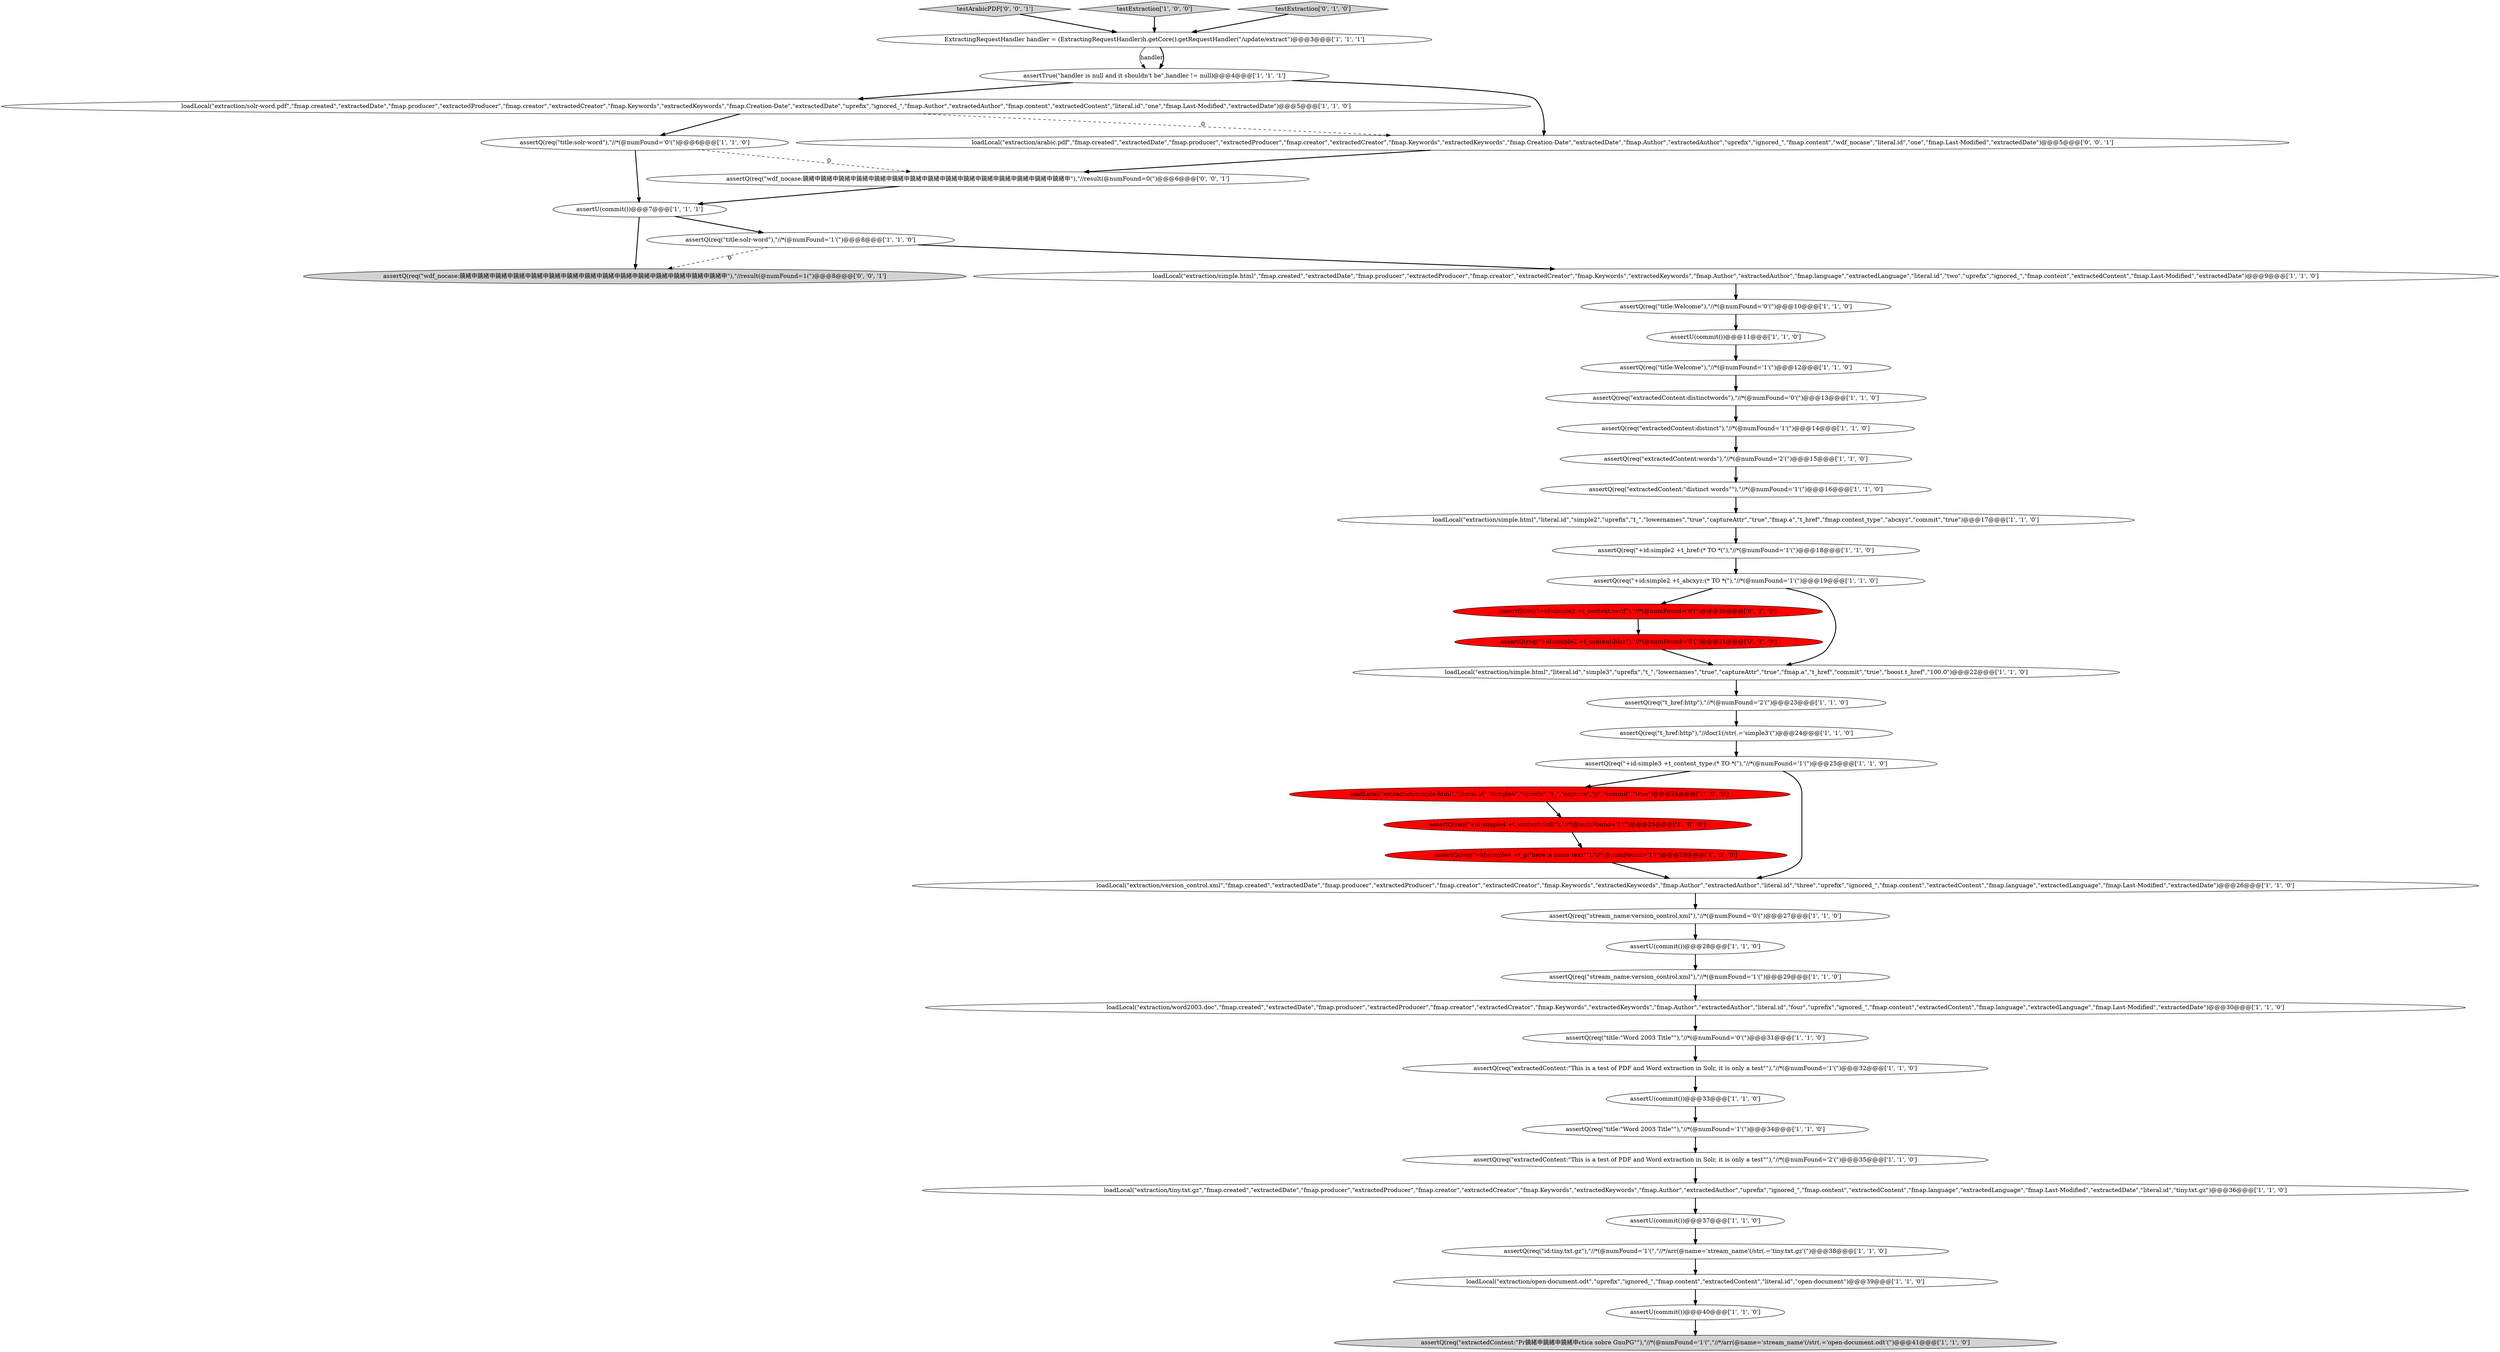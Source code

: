 digraph {
46 [style = filled, label = "assertQ(req(\"wdf_nocase:鐃緒申鐃緒申鐃緒申鐃緒申鐃緒申鐃緒申鐃緒申鐃緒申鐃緒申鐃緒申鐃緒申鐃緒申鐃緒申鐃緒申鐃緒申\"),\"//result(@numFound=0(\")@@@6@@@['0', '0', '1']", fillcolor = white, shape = ellipse image = "AAA0AAABBB3BBB"];
18 [style = filled, label = "loadLocal(\"extraction/tiny.txt.gz\",\"fmap.created\",\"extractedDate\",\"fmap.producer\",\"extractedProducer\",\"fmap.creator\",\"extractedCreator\",\"fmap.Keywords\",\"extractedKeywords\",\"fmap.Author\",\"extractedAuthor\",\"uprefix\",\"ignored_\",\"fmap.content\",\"extractedContent\",\"fmap.language\",\"extractedLanguage\",\"fmap.Last-Modified\",\"extractedDate\",\"literal.id\",\"tiny.txt.gz\")@@@36@@@['1', '1', '0']", fillcolor = white, shape = ellipse image = "AAA0AAABBB1BBB"];
11 [style = filled, label = "assertQ(req(\"extractedContent:\"Pr鐃緒申鐃緒申鐃緒申ctica sobre GnuPG\"\"),\"//*(@numFound='1'(\",\"//*/arr(@name='stream_name'(/str(.='open-document.odt'(\")@@@41@@@['1', '1', '0']", fillcolor = lightgray, shape = ellipse image = "AAA0AAABBB1BBB"];
17 [style = filled, label = "assertQ(req(\"stream_name:version_control.xml\"),\"//*(@numFound='1'(\")@@@29@@@['1', '1', '0']", fillcolor = white, shape = ellipse image = "AAA0AAABBB1BBB"];
36 [style = filled, label = "assertU(commit())@@@11@@@['1', '1', '0']", fillcolor = white, shape = ellipse image = "AAA0AAABBB1BBB"];
26 [style = filled, label = "assertQ(req(\"t_href:http\"),\"//doc(1(/str(.='simple3'(\")@@@24@@@['1', '1', '0']", fillcolor = white, shape = ellipse image = "AAA0AAABBB1BBB"];
34 [style = filled, label = "assertQ(req(\"id:tiny.txt.gz\"),\"//*(@numFound='1'(\",\"//*/arr(@name='stream_name'(/str(.='tiny.txt.gz'(\")@@@38@@@['1', '1', '0']", fillcolor = white, shape = ellipse image = "AAA0AAABBB1BBB"];
32 [style = filled, label = "ExtractingRequestHandler handler = (ExtractingRequestHandler)h.getCore().getRequestHandler(\"/update/extract\")@@@3@@@['1', '1', '1']", fillcolor = white, shape = ellipse image = "AAA0AAABBB1BBB"];
35 [style = filled, label = "assertQ(req(\"t_href:http\"),\"//*(@numFound='2'(\")@@@23@@@['1', '1', '0']", fillcolor = white, shape = ellipse image = "AAA0AAABBB1BBB"];
5 [style = filled, label = "assertQ(req(\"extractedContent:distinct\"),\"//*(@numFound='1'(\")@@@14@@@['1', '1', '0']", fillcolor = white, shape = ellipse image = "AAA0AAABBB1BBB"];
39 [style = filled, label = "assertTrue(\"handler is null and it shouldn't be\",handler != null)@@@4@@@['1', '1', '1']", fillcolor = white, shape = ellipse image = "AAA0AAABBB1BBB"];
23 [style = filled, label = "assertQ(req(\"title:Welcome\"),\"//*(@numFound='0'(\")@@@10@@@['1', '1', '0']", fillcolor = white, shape = ellipse image = "AAA0AAABBB1BBB"];
4 [style = filled, label = "assertQ(req(\"title:solr-word\"),\"//*(@numFound='0'(\")@@@6@@@['1', '1', '0']", fillcolor = white, shape = ellipse image = "AAA0AAABBB1BBB"];
16 [style = filled, label = "loadLocal(\"extraction/simple.html\",\"literal.id\",\"simple4\",\"uprefix\",\"t_\",\"capture\",\"p\",\"commit\",\"true\")@@@24@@@['1', '0', '0']", fillcolor = red, shape = ellipse image = "AAA1AAABBB1BBB"];
13 [style = filled, label = "assertU(commit())@@@28@@@['1', '1', '0']", fillcolor = white, shape = ellipse image = "AAA0AAABBB1BBB"];
8 [style = filled, label = "loadLocal(\"extraction/version_control.xml\",\"fmap.created\",\"extractedDate\",\"fmap.producer\",\"extractedProducer\",\"fmap.creator\",\"extractedCreator\",\"fmap.Keywords\",\"extractedKeywords\",\"fmap.Author\",\"extractedAuthor\",\"literal.id\",\"three\",\"uprefix\",\"ignored_\",\"fmap.content\",\"extractedContent\",\"fmap.language\",\"extractedLanguage\",\"fmap.Last-Modified\",\"extractedDate\")@@@26@@@['1', '1', '0']", fillcolor = white, shape = ellipse image = "AAA0AAABBB1BBB"];
37 [style = filled, label = "assertQ(req(\"+id:simple2 +t_href:(* TO *(\"),\"//*(@numFound='1'(\")@@@18@@@['1', '1', '0']", fillcolor = white, shape = ellipse image = "AAA0AAABBB1BBB"];
31 [style = filled, label = "assertQ(req(\"title:\"Word 2003 Title\"\"),\"//*(@numFound='1'(\")@@@34@@@['1', '1', '0']", fillcolor = white, shape = ellipse image = "AAA0AAABBB1BBB"];
22 [style = filled, label = "assertQ(req(\"extractedContent:\"This is a test of PDF and Word extraction in Solr, it is only a test\"\"),\"//*(@numFound='2'(\")@@@35@@@['1', '1', '0']", fillcolor = white, shape = ellipse image = "AAA0AAABBB1BBB"];
29 [style = filled, label = "assertU(commit())@@@33@@@['1', '1', '0']", fillcolor = white, shape = ellipse image = "AAA0AAABBB1BBB"];
6 [style = filled, label = "loadLocal(\"extraction/solr-word.pdf\",\"fmap.created\",\"extractedDate\",\"fmap.producer\",\"extractedProducer\",\"fmap.creator\",\"extractedCreator\",\"fmap.Keywords\",\"extractedKeywords\",\"fmap.Creation-Date\",\"extractedDate\",\"uprefix\",\"ignored_\",\"fmap.Author\",\"extractedAuthor\",\"fmap.content\",\"extractedContent\",\"literal.id\",\"one\",\"fmap.Last-Modified\",\"extractedDate\")@@@5@@@['1', '1', '0']", fillcolor = white, shape = ellipse image = "AAA0AAABBB1BBB"];
30 [style = filled, label = "assertQ(req(\"title:Welcome\"),\"//*(@numFound='1'(\")@@@12@@@['1', '1', '0']", fillcolor = white, shape = ellipse image = "AAA0AAABBB1BBB"];
45 [style = filled, label = "loadLocal(\"extraction/arabic.pdf\",\"fmap.created\",\"extractedDate\",\"fmap.producer\",\"extractedProducer\",\"fmap.creator\",\"extractedCreator\",\"fmap.Keywords\",\"extractedKeywords\",\"fmap.Creation-Date\",\"extractedDate\",\"fmap.Author\",\"extractedAuthor\",\"uprefix\",\"ignored_\",\"fmap.content\",\"wdf_nocase\",\"literal.id\",\"one\",\"fmap.Last-Modified\",\"extractedDate\")@@@5@@@['0', '0', '1']", fillcolor = white, shape = ellipse image = "AAA0AAABBB3BBB"];
24 [style = filled, label = "assertU(commit())@@@40@@@['1', '1', '0']", fillcolor = white, shape = ellipse image = "AAA0AAABBB1BBB"];
33 [style = filled, label = "loadLocal(\"extraction/word2003.doc\",\"fmap.created\",\"extractedDate\",\"fmap.producer\",\"extractedProducer\",\"fmap.creator\",\"extractedCreator\",\"fmap.Keywords\",\"extractedKeywords\",\"fmap.Author\",\"extractedAuthor\",\"literal.id\",\"four\",\"uprefix\",\"ignored_\",\"fmap.content\",\"extractedContent\",\"fmap.language\",\"extractedLanguage\",\"fmap.Last-Modified\",\"extractedDate\")@@@30@@@['1', '1', '0']", fillcolor = white, shape = ellipse image = "AAA0AAABBB1BBB"];
1 [style = filled, label = "loadLocal(\"extraction/simple.html\",\"fmap.created\",\"extractedDate\",\"fmap.producer\",\"extractedProducer\",\"fmap.creator\",\"extractedCreator\",\"fmap.Keywords\",\"extractedKeywords\",\"fmap.Author\",\"extractedAuthor\",\"fmap.language\",\"extractedLanguage\",\"literal.id\",\"two\",\"uprefix\",\"ignored_\",\"fmap.content\",\"extractedContent\",\"fmap.Last-Modified\",\"extractedDate\")@@@9@@@['1', '1', '0']", fillcolor = white, shape = ellipse image = "AAA0AAABBB1BBB"];
10 [style = filled, label = "assertQ(req(\"extractedContent:\"distinct words\"\"),\"//*(@numFound='1'(\")@@@16@@@['1', '1', '0']", fillcolor = white, shape = ellipse image = "AAA0AAABBB1BBB"];
0 [style = filled, label = "assertQ(req(\"title:\"Word 2003 Title\"\"),\"//*(@numFound='0'(\")@@@31@@@['1', '1', '0']", fillcolor = white, shape = ellipse image = "AAA0AAABBB1BBB"];
12 [style = filled, label = "assertQ(req(\"extractedContent:distinctwords\"),\"//*(@numFound='0'(\")@@@13@@@['1', '1', '0']", fillcolor = white, shape = ellipse image = "AAA0AAABBB1BBB"];
28 [style = filled, label = "assertU(commit())@@@37@@@['1', '1', '0']", fillcolor = white, shape = ellipse image = "AAA0AAABBB1BBB"];
7 [style = filled, label = "assertQ(req(\"extractedContent:words\"),\"//*(@numFound='2'(\")@@@15@@@['1', '1', '0']", fillcolor = white, shape = ellipse image = "AAA0AAABBB1BBB"];
2 [style = filled, label = "loadLocal(\"extraction/open-document.odt\",\"uprefix\",\"ignored_\",\"fmap.content\",\"extractedContent\",\"literal.id\",\"open-document\")@@@39@@@['1', '1', '0']", fillcolor = white, shape = ellipse image = "AAA0AAABBB1BBB"];
44 [style = filled, label = "testArabicPDF['0', '0', '1']", fillcolor = lightgray, shape = diamond image = "AAA0AAABBB3BBB"];
20 [style = filled, label = "assertQ(req(\"+id:simple4 +t_content:Solr\"),\"//*(@numFound='1'(\")@@@25@@@['1', '0', '0']", fillcolor = red, shape = ellipse image = "AAA1AAABBB1BBB"];
43 [style = filled, label = "assertQ(req(\"+id:simple2 +t_content:serif\"),\"//*(@numFound='0'(\")@@@20@@@['0', '1', '0']", fillcolor = red, shape = ellipse image = "AAA1AAABBB2BBB"];
9 [style = filled, label = "assertQ(req(\"stream_name:version_control.xml\"),\"//*(@numFound='0'(\")@@@27@@@['1', '1', '0']", fillcolor = white, shape = ellipse image = "AAA0AAABBB1BBB"];
25 [style = filled, label = "assertU(commit())@@@7@@@['1', '1', '1']", fillcolor = white, shape = ellipse image = "AAA0AAABBB1BBB"];
40 [style = filled, label = "testExtraction['1', '0', '0']", fillcolor = lightgray, shape = diamond image = "AAA0AAABBB1BBB"];
41 [style = filled, label = "assertQ(req(\"+id:simple2 +t_content:blur\"),\"//*(@numFound='0'(\")@@@21@@@['0', '1', '0']", fillcolor = red, shape = ellipse image = "AAA1AAABBB2BBB"];
42 [style = filled, label = "testExtraction['0', '1', '0']", fillcolor = lightgray, shape = diamond image = "AAA0AAABBB2BBB"];
21 [style = filled, label = "assertQ(req(\"+id:simple4 +t_p:\"here is some text\"\"),\"//*(@numFound='1'(\")@@@26@@@['1', '0', '0']", fillcolor = red, shape = ellipse image = "AAA1AAABBB1BBB"];
38 [style = filled, label = "assertQ(req(\"+id:simple2 +t_abcxyz:(* TO *(\"),\"//*(@numFound='1'(\")@@@19@@@['1', '1', '0']", fillcolor = white, shape = ellipse image = "AAA0AAABBB1BBB"];
47 [style = filled, label = "assertQ(req(\"wdf_nocase:鐃緒申鐃緒申鐃緒申鐃緒申鐃緒申鐃緒申鐃緒申鐃緒申鐃緒申鐃緒申鐃緒申鐃緒申鐃緒申鐃緒申鐃緒申\"),\"//result(@numFound=1(\")@@@8@@@['0', '0', '1']", fillcolor = lightgray, shape = ellipse image = "AAA0AAABBB3BBB"];
19 [style = filled, label = "assertQ(req(\"+id:simple3 +t_content_type:(* TO *(\"),\"//*(@numFound='1'(\")@@@25@@@['1', '1', '0']", fillcolor = white, shape = ellipse image = "AAA0AAABBB1BBB"];
27 [style = filled, label = "assertQ(req(\"extractedContent:\"This is a test of PDF and Word extraction in Solr, it is only a test\"\"),\"//*(@numFound='1'(\")@@@32@@@['1', '1', '0']", fillcolor = white, shape = ellipse image = "AAA0AAABBB1BBB"];
15 [style = filled, label = "assertQ(req(\"title:solr-word\"),\"//*(@numFound='1'(\")@@@8@@@['1', '1', '0']", fillcolor = white, shape = ellipse image = "AAA0AAABBB1BBB"];
14 [style = filled, label = "loadLocal(\"extraction/simple.html\",\"literal.id\",\"simple3\",\"uprefix\",\"t_\",\"lowernames\",\"true\",\"captureAttr\",\"true\",\"fmap.a\",\"t_href\",\"commit\",\"true\",\"boost.t_href\",\"100.0\")@@@22@@@['1', '1', '0']", fillcolor = white, shape = ellipse image = "AAA0AAABBB1BBB"];
3 [style = filled, label = "loadLocal(\"extraction/simple.html\",\"literal.id\",\"simple2\",\"uprefix\",\"t_\",\"lowernames\",\"true\",\"captureAttr\",\"true\",\"fmap.a\",\"t_href\",\"fmap.content_type\",\"abcxyz\",\"commit\",\"true\")@@@17@@@['1', '1', '0']", fillcolor = white, shape = ellipse image = "AAA0AAABBB1BBB"];
25->47 [style = bold, label=""];
31->22 [style = bold, label=""];
12->5 [style = bold, label=""];
3->37 [style = bold, label=""];
4->25 [style = bold, label=""];
28->34 [style = bold, label=""];
14->35 [style = bold, label=""];
46->25 [style = bold, label=""];
7->10 [style = bold, label=""];
0->27 [style = bold, label=""];
29->31 [style = bold, label=""];
15->47 [style = dashed, label="0"];
21->8 [style = bold, label=""];
39->6 [style = bold, label=""];
10->3 [style = bold, label=""];
39->45 [style = bold, label=""];
17->33 [style = bold, label=""];
4->46 [style = dashed, label="0"];
26->19 [style = bold, label=""];
18->28 [style = bold, label=""];
19->8 [style = bold, label=""];
1->23 [style = bold, label=""];
38->14 [style = bold, label=""];
19->16 [style = bold, label=""];
20->21 [style = bold, label=""];
33->0 [style = bold, label=""];
6->4 [style = bold, label=""];
36->30 [style = bold, label=""];
13->17 [style = bold, label=""];
30->12 [style = bold, label=""];
22->18 [style = bold, label=""];
34->2 [style = bold, label=""];
6->45 [style = dashed, label="0"];
24->11 [style = bold, label=""];
37->38 [style = bold, label=""];
44->32 [style = bold, label=""];
32->39 [style = solid, label="handler"];
41->14 [style = bold, label=""];
8->9 [style = bold, label=""];
40->32 [style = bold, label=""];
25->15 [style = bold, label=""];
42->32 [style = bold, label=""];
5->7 [style = bold, label=""];
43->41 [style = bold, label=""];
32->39 [style = bold, label=""];
23->36 [style = bold, label=""];
45->46 [style = bold, label=""];
27->29 [style = bold, label=""];
2->24 [style = bold, label=""];
16->20 [style = bold, label=""];
35->26 [style = bold, label=""];
38->43 [style = bold, label=""];
9->13 [style = bold, label=""];
15->1 [style = bold, label=""];
}
